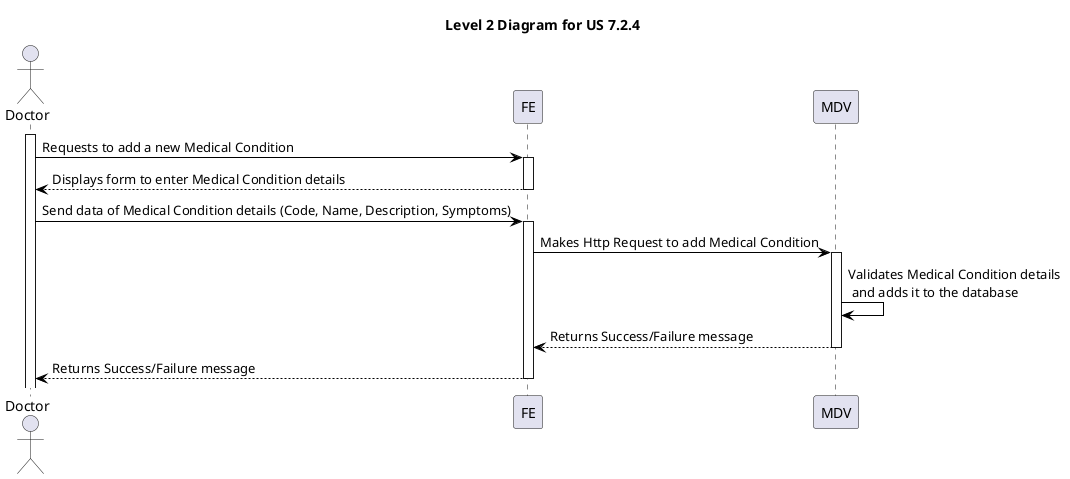 @startuml level_2

title Level 2 Diagram for US 7.2.4

hide empty members

skinparam class {
    BackgroundColor<<valueObject>> #D6EAF8
    BackgroundColor<<root>> #FDEBD0
    BackgroundColor<<service>> #D1F2EB
    BackgroundColor #FEF9E7
    ArrowColor Black
}

skinparam package {
    BackgroundColor #EBF5FB
}

actor Doctor as A
participant FE as FE
participant MDV as MDV

activate A
A -> FE: Requests to add a new Medical Condition
activate FE
FE --> A: Displays form to enter Medical Condition details
deactivate FE
A -> FE: Send data of Medical Condition details (Code, Name, Description, Symptoms)
activate FE
FE -> MDV: Makes Http Request to add Medical Condition
activate MDV
MDV -> MDV: Validates Medical Condition details \n and adds it to the database
MDV --> FE: Returns Success/Failure message
deactivate MDV
FE --> A: Returns Success/Failure message
deactivate FE

@enduml
